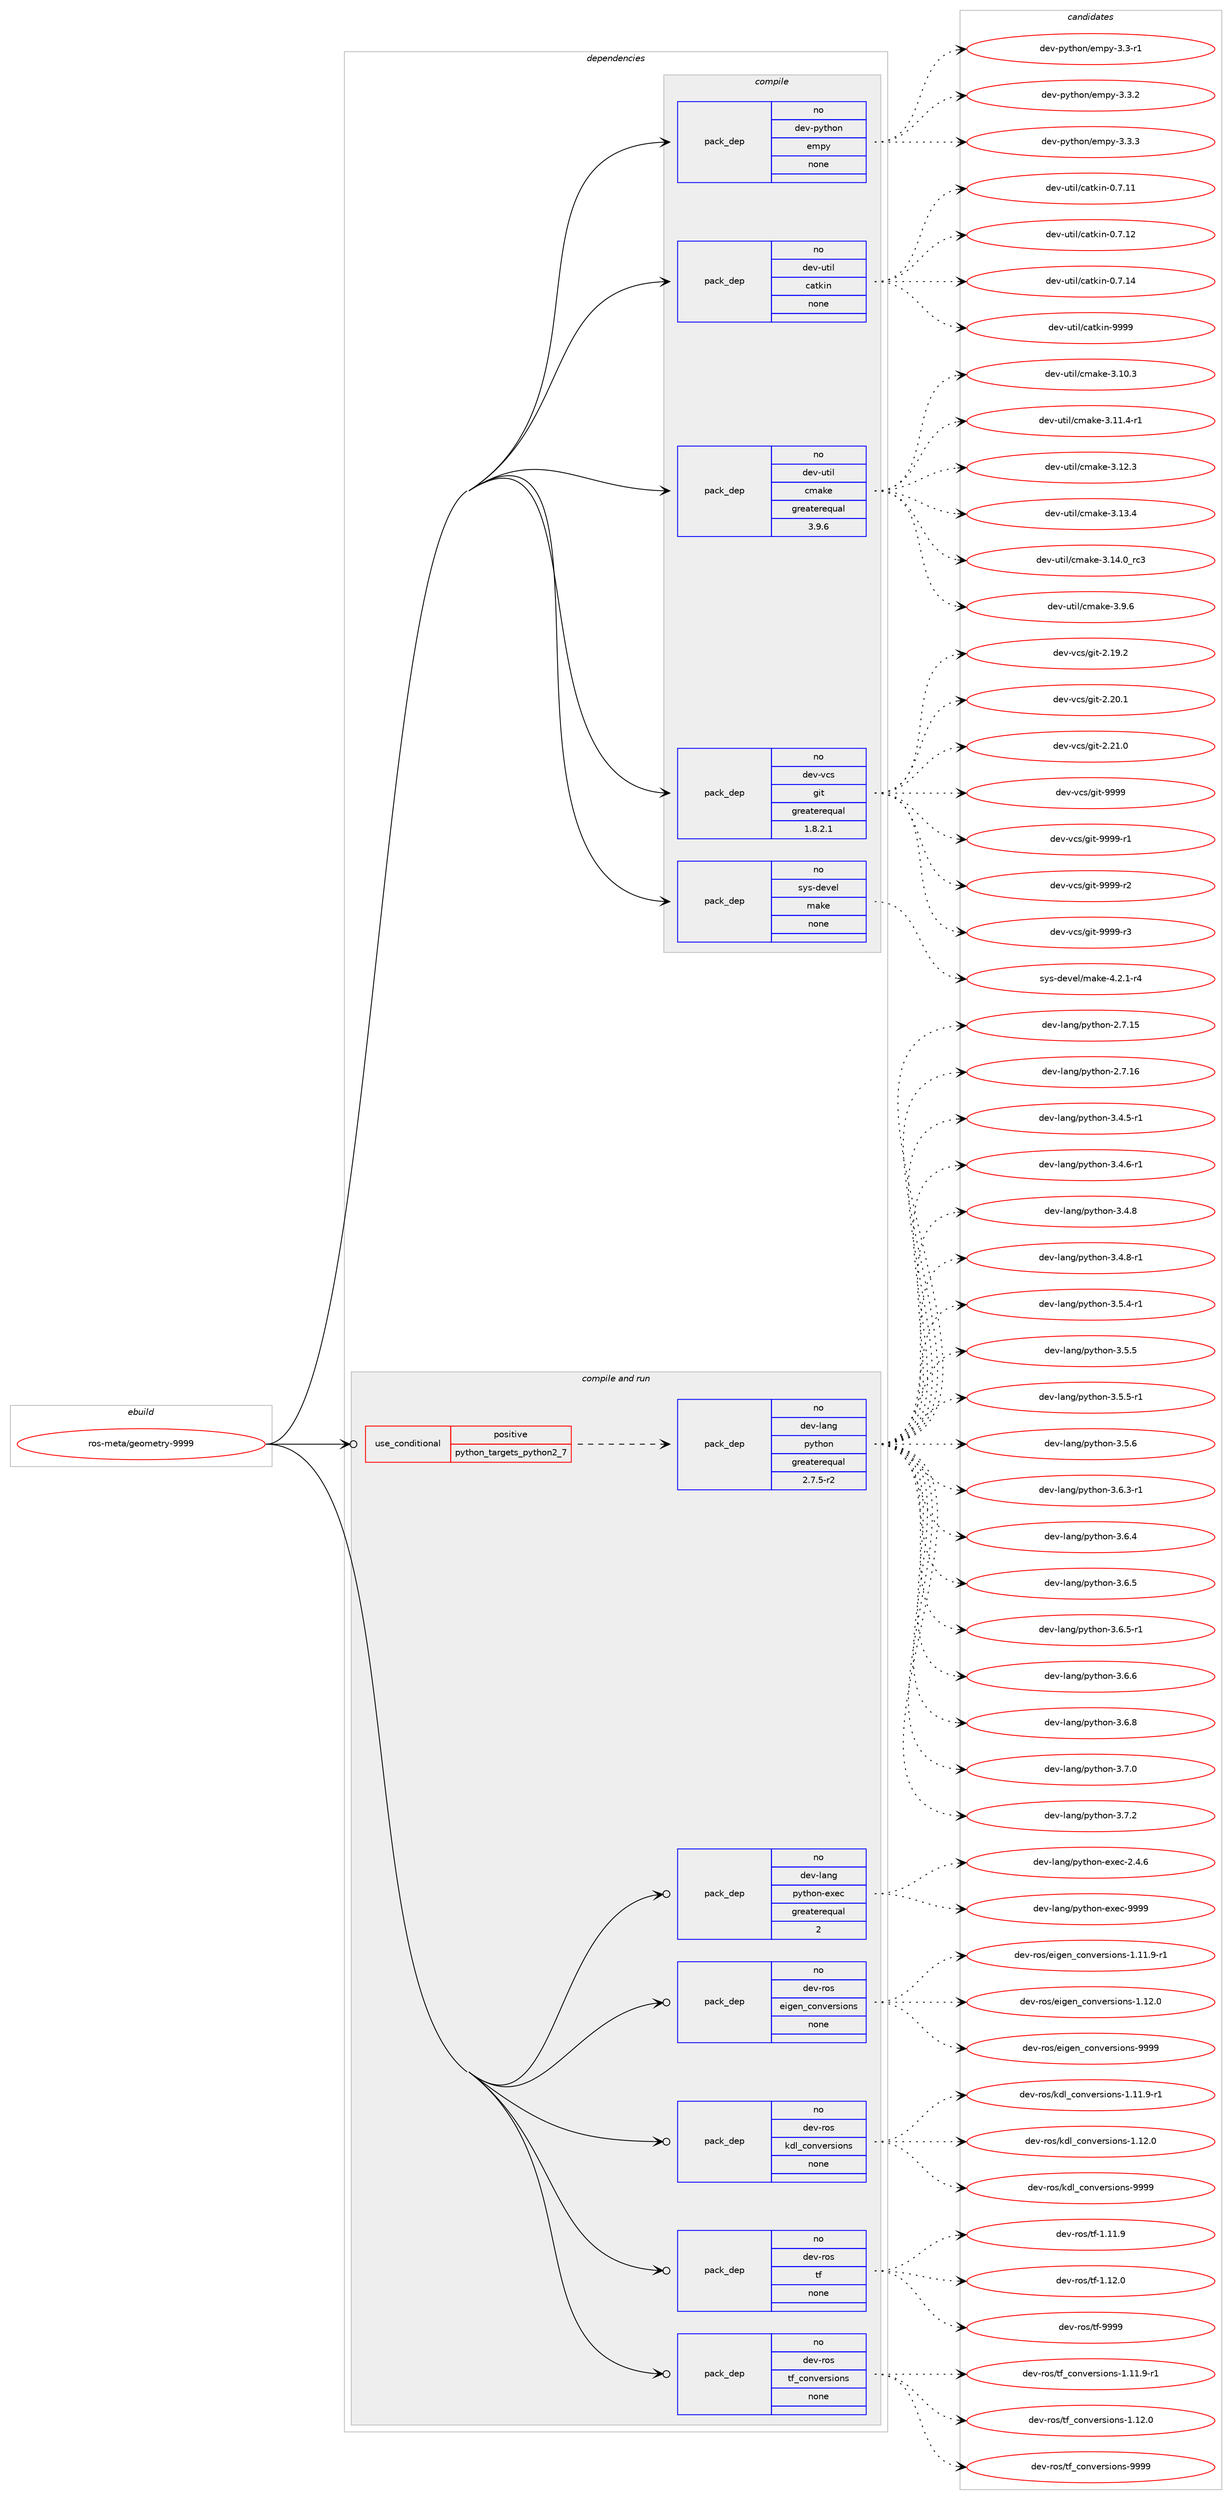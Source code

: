 digraph prolog {

# *************
# Graph options
# *************

newrank=true;
concentrate=true;
compound=true;
graph [rankdir=LR,fontname=Helvetica,fontsize=10,ranksep=1.5];#, ranksep=2.5, nodesep=0.2];
edge  [arrowhead=vee];
node  [fontname=Helvetica,fontsize=10];

# **********
# The ebuild
# **********

subgraph cluster_leftcol {
color=gray;
rank=same;
label=<<i>ebuild</i>>;
id [label="ros-meta/geometry-9999", color=red, width=4, href="../ros-meta/geometry-9999.svg"];
}

# ****************
# The dependencies
# ****************

subgraph cluster_midcol {
color=gray;
label=<<i>dependencies</i>>;
subgraph cluster_compile {
fillcolor="#eeeeee";
style=filled;
label=<<i>compile</i>>;
subgraph pack1203492 {
dependency1682739 [label=<<TABLE BORDER="0" CELLBORDER="1" CELLSPACING="0" CELLPADDING="4" WIDTH="220"><TR><TD ROWSPAN="6" CELLPADDING="30">pack_dep</TD></TR><TR><TD WIDTH="110">no</TD></TR><TR><TD>dev-python</TD></TR><TR><TD>empy</TD></TR><TR><TD>none</TD></TR><TR><TD></TD></TR></TABLE>>, shape=none, color=blue];
}
id:e -> dependency1682739:w [weight=20,style="solid",arrowhead="vee"];
subgraph pack1203493 {
dependency1682740 [label=<<TABLE BORDER="0" CELLBORDER="1" CELLSPACING="0" CELLPADDING="4" WIDTH="220"><TR><TD ROWSPAN="6" CELLPADDING="30">pack_dep</TD></TR><TR><TD WIDTH="110">no</TD></TR><TR><TD>dev-util</TD></TR><TR><TD>catkin</TD></TR><TR><TD>none</TD></TR><TR><TD></TD></TR></TABLE>>, shape=none, color=blue];
}
id:e -> dependency1682740:w [weight=20,style="solid",arrowhead="vee"];
subgraph pack1203494 {
dependency1682741 [label=<<TABLE BORDER="0" CELLBORDER="1" CELLSPACING="0" CELLPADDING="4" WIDTH="220"><TR><TD ROWSPAN="6" CELLPADDING="30">pack_dep</TD></TR><TR><TD WIDTH="110">no</TD></TR><TR><TD>dev-util</TD></TR><TR><TD>cmake</TD></TR><TR><TD>greaterequal</TD></TR><TR><TD>3.9.6</TD></TR></TABLE>>, shape=none, color=blue];
}
id:e -> dependency1682741:w [weight=20,style="solid",arrowhead="vee"];
subgraph pack1203495 {
dependency1682742 [label=<<TABLE BORDER="0" CELLBORDER="1" CELLSPACING="0" CELLPADDING="4" WIDTH="220"><TR><TD ROWSPAN="6" CELLPADDING="30">pack_dep</TD></TR><TR><TD WIDTH="110">no</TD></TR><TR><TD>dev-vcs</TD></TR><TR><TD>git</TD></TR><TR><TD>greaterequal</TD></TR><TR><TD>1.8.2.1</TD></TR></TABLE>>, shape=none, color=blue];
}
id:e -> dependency1682742:w [weight=20,style="solid",arrowhead="vee"];
subgraph pack1203496 {
dependency1682743 [label=<<TABLE BORDER="0" CELLBORDER="1" CELLSPACING="0" CELLPADDING="4" WIDTH="220"><TR><TD ROWSPAN="6" CELLPADDING="30">pack_dep</TD></TR><TR><TD WIDTH="110">no</TD></TR><TR><TD>sys-devel</TD></TR><TR><TD>make</TD></TR><TR><TD>none</TD></TR><TR><TD></TD></TR></TABLE>>, shape=none, color=blue];
}
id:e -> dependency1682743:w [weight=20,style="solid",arrowhead="vee"];
}
subgraph cluster_compileandrun {
fillcolor="#eeeeee";
style=filled;
label=<<i>compile and run</i>>;
subgraph cond451718 {
dependency1682744 [label=<<TABLE BORDER="0" CELLBORDER="1" CELLSPACING="0" CELLPADDING="4"><TR><TD ROWSPAN="3" CELLPADDING="10">use_conditional</TD></TR><TR><TD>positive</TD></TR><TR><TD>python_targets_python2_7</TD></TR></TABLE>>, shape=none, color=red];
subgraph pack1203497 {
dependency1682745 [label=<<TABLE BORDER="0" CELLBORDER="1" CELLSPACING="0" CELLPADDING="4" WIDTH="220"><TR><TD ROWSPAN="6" CELLPADDING="30">pack_dep</TD></TR><TR><TD WIDTH="110">no</TD></TR><TR><TD>dev-lang</TD></TR><TR><TD>python</TD></TR><TR><TD>greaterequal</TD></TR><TR><TD>2.7.5-r2</TD></TR></TABLE>>, shape=none, color=blue];
}
dependency1682744:e -> dependency1682745:w [weight=20,style="dashed",arrowhead="vee"];
}
id:e -> dependency1682744:w [weight=20,style="solid",arrowhead="odotvee"];
subgraph pack1203498 {
dependency1682746 [label=<<TABLE BORDER="0" CELLBORDER="1" CELLSPACING="0" CELLPADDING="4" WIDTH="220"><TR><TD ROWSPAN="6" CELLPADDING="30">pack_dep</TD></TR><TR><TD WIDTH="110">no</TD></TR><TR><TD>dev-lang</TD></TR><TR><TD>python-exec</TD></TR><TR><TD>greaterequal</TD></TR><TR><TD>2</TD></TR></TABLE>>, shape=none, color=blue];
}
id:e -> dependency1682746:w [weight=20,style="solid",arrowhead="odotvee"];
subgraph pack1203499 {
dependency1682747 [label=<<TABLE BORDER="0" CELLBORDER="1" CELLSPACING="0" CELLPADDING="4" WIDTH="220"><TR><TD ROWSPAN="6" CELLPADDING="30">pack_dep</TD></TR><TR><TD WIDTH="110">no</TD></TR><TR><TD>dev-ros</TD></TR><TR><TD>eigen_conversions</TD></TR><TR><TD>none</TD></TR><TR><TD></TD></TR></TABLE>>, shape=none, color=blue];
}
id:e -> dependency1682747:w [weight=20,style="solid",arrowhead="odotvee"];
subgraph pack1203500 {
dependency1682748 [label=<<TABLE BORDER="0" CELLBORDER="1" CELLSPACING="0" CELLPADDING="4" WIDTH="220"><TR><TD ROWSPAN="6" CELLPADDING="30">pack_dep</TD></TR><TR><TD WIDTH="110">no</TD></TR><TR><TD>dev-ros</TD></TR><TR><TD>kdl_conversions</TD></TR><TR><TD>none</TD></TR><TR><TD></TD></TR></TABLE>>, shape=none, color=blue];
}
id:e -> dependency1682748:w [weight=20,style="solid",arrowhead="odotvee"];
subgraph pack1203501 {
dependency1682749 [label=<<TABLE BORDER="0" CELLBORDER="1" CELLSPACING="0" CELLPADDING="4" WIDTH="220"><TR><TD ROWSPAN="6" CELLPADDING="30">pack_dep</TD></TR><TR><TD WIDTH="110">no</TD></TR><TR><TD>dev-ros</TD></TR><TR><TD>tf</TD></TR><TR><TD>none</TD></TR><TR><TD></TD></TR></TABLE>>, shape=none, color=blue];
}
id:e -> dependency1682749:w [weight=20,style="solid",arrowhead="odotvee"];
subgraph pack1203502 {
dependency1682750 [label=<<TABLE BORDER="0" CELLBORDER="1" CELLSPACING="0" CELLPADDING="4" WIDTH="220"><TR><TD ROWSPAN="6" CELLPADDING="30">pack_dep</TD></TR><TR><TD WIDTH="110">no</TD></TR><TR><TD>dev-ros</TD></TR><TR><TD>tf_conversions</TD></TR><TR><TD>none</TD></TR><TR><TD></TD></TR></TABLE>>, shape=none, color=blue];
}
id:e -> dependency1682750:w [weight=20,style="solid",arrowhead="odotvee"];
}
subgraph cluster_run {
fillcolor="#eeeeee";
style=filled;
label=<<i>run</i>>;
}
}

# **************
# The candidates
# **************

subgraph cluster_choices {
rank=same;
color=gray;
label=<<i>candidates</i>>;

subgraph choice1203492 {
color=black;
nodesep=1;
choice1001011184511212111610411111047101109112121455146514511449 [label="dev-python/empy-3.3-r1", color=red, width=4,href="../dev-python/empy-3.3-r1.svg"];
choice1001011184511212111610411111047101109112121455146514650 [label="dev-python/empy-3.3.2", color=red, width=4,href="../dev-python/empy-3.3.2.svg"];
choice1001011184511212111610411111047101109112121455146514651 [label="dev-python/empy-3.3.3", color=red, width=4,href="../dev-python/empy-3.3.3.svg"];
dependency1682739:e -> choice1001011184511212111610411111047101109112121455146514511449:w [style=dotted,weight="100"];
dependency1682739:e -> choice1001011184511212111610411111047101109112121455146514650:w [style=dotted,weight="100"];
dependency1682739:e -> choice1001011184511212111610411111047101109112121455146514651:w [style=dotted,weight="100"];
}
subgraph choice1203493 {
color=black;
nodesep=1;
choice1001011184511711610510847999711610710511045484655464949 [label="dev-util/catkin-0.7.11", color=red, width=4,href="../dev-util/catkin-0.7.11.svg"];
choice1001011184511711610510847999711610710511045484655464950 [label="dev-util/catkin-0.7.12", color=red, width=4,href="../dev-util/catkin-0.7.12.svg"];
choice1001011184511711610510847999711610710511045484655464952 [label="dev-util/catkin-0.7.14", color=red, width=4,href="../dev-util/catkin-0.7.14.svg"];
choice100101118451171161051084799971161071051104557575757 [label="dev-util/catkin-9999", color=red, width=4,href="../dev-util/catkin-9999.svg"];
dependency1682740:e -> choice1001011184511711610510847999711610710511045484655464949:w [style=dotted,weight="100"];
dependency1682740:e -> choice1001011184511711610510847999711610710511045484655464950:w [style=dotted,weight="100"];
dependency1682740:e -> choice1001011184511711610510847999711610710511045484655464952:w [style=dotted,weight="100"];
dependency1682740:e -> choice100101118451171161051084799971161071051104557575757:w [style=dotted,weight="100"];
}
subgraph choice1203494 {
color=black;
nodesep=1;
choice1001011184511711610510847991099710710145514649484651 [label="dev-util/cmake-3.10.3", color=red, width=4,href="../dev-util/cmake-3.10.3.svg"];
choice10010111845117116105108479910997107101455146494946524511449 [label="dev-util/cmake-3.11.4-r1", color=red, width=4,href="../dev-util/cmake-3.11.4-r1.svg"];
choice1001011184511711610510847991099710710145514649504651 [label="dev-util/cmake-3.12.3", color=red, width=4,href="../dev-util/cmake-3.12.3.svg"];
choice1001011184511711610510847991099710710145514649514652 [label="dev-util/cmake-3.13.4", color=red, width=4,href="../dev-util/cmake-3.13.4.svg"];
choice1001011184511711610510847991099710710145514649524648951149951 [label="dev-util/cmake-3.14.0_rc3", color=red, width=4,href="../dev-util/cmake-3.14.0_rc3.svg"];
choice10010111845117116105108479910997107101455146574654 [label="dev-util/cmake-3.9.6", color=red, width=4,href="../dev-util/cmake-3.9.6.svg"];
dependency1682741:e -> choice1001011184511711610510847991099710710145514649484651:w [style=dotted,weight="100"];
dependency1682741:e -> choice10010111845117116105108479910997107101455146494946524511449:w [style=dotted,weight="100"];
dependency1682741:e -> choice1001011184511711610510847991099710710145514649504651:w [style=dotted,weight="100"];
dependency1682741:e -> choice1001011184511711610510847991099710710145514649514652:w [style=dotted,weight="100"];
dependency1682741:e -> choice1001011184511711610510847991099710710145514649524648951149951:w [style=dotted,weight="100"];
dependency1682741:e -> choice10010111845117116105108479910997107101455146574654:w [style=dotted,weight="100"];
}
subgraph choice1203495 {
color=black;
nodesep=1;
choice10010111845118991154710310511645504649574650 [label="dev-vcs/git-2.19.2", color=red, width=4,href="../dev-vcs/git-2.19.2.svg"];
choice10010111845118991154710310511645504650484649 [label="dev-vcs/git-2.20.1", color=red, width=4,href="../dev-vcs/git-2.20.1.svg"];
choice10010111845118991154710310511645504650494648 [label="dev-vcs/git-2.21.0", color=red, width=4,href="../dev-vcs/git-2.21.0.svg"];
choice1001011184511899115471031051164557575757 [label="dev-vcs/git-9999", color=red, width=4,href="../dev-vcs/git-9999.svg"];
choice10010111845118991154710310511645575757574511449 [label="dev-vcs/git-9999-r1", color=red, width=4,href="../dev-vcs/git-9999-r1.svg"];
choice10010111845118991154710310511645575757574511450 [label="dev-vcs/git-9999-r2", color=red, width=4,href="../dev-vcs/git-9999-r2.svg"];
choice10010111845118991154710310511645575757574511451 [label="dev-vcs/git-9999-r3", color=red, width=4,href="../dev-vcs/git-9999-r3.svg"];
dependency1682742:e -> choice10010111845118991154710310511645504649574650:w [style=dotted,weight="100"];
dependency1682742:e -> choice10010111845118991154710310511645504650484649:w [style=dotted,weight="100"];
dependency1682742:e -> choice10010111845118991154710310511645504650494648:w [style=dotted,weight="100"];
dependency1682742:e -> choice1001011184511899115471031051164557575757:w [style=dotted,weight="100"];
dependency1682742:e -> choice10010111845118991154710310511645575757574511449:w [style=dotted,weight="100"];
dependency1682742:e -> choice10010111845118991154710310511645575757574511450:w [style=dotted,weight="100"];
dependency1682742:e -> choice10010111845118991154710310511645575757574511451:w [style=dotted,weight="100"];
}
subgraph choice1203496 {
color=black;
nodesep=1;
choice1151211154510010111810110847109971071014552465046494511452 [label="sys-devel/make-4.2.1-r4", color=red, width=4,href="../sys-devel/make-4.2.1-r4.svg"];
dependency1682743:e -> choice1151211154510010111810110847109971071014552465046494511452:w [style=dotted,weight="100"];
}
subgraph choice1203497 {
color=black;
nodesep=1;
choice10010111845108971101034711212111610411111045504655464953 [label="dev-lang/python-2.7.15", color=red, width=4,href="../dev-lang/python-2.7.15.svg"];
choice10010111845108971101034711212111610411111045504655464954 [label="dev-lang/python-2.7.16", color=red, width=4,href="../dev-lang/python-2.7.16.svg"];
choice1001011184510897110103471121211161041111104551465246534511449 [label="dev-lang/python-3.4.5-r1", color=red, width=4,href="../dev-lang/python-3.4.5-r1.svg"];
choice1001011184510897110103471121211161041111104551465246544511449 [label="dev-lang/python-3.4.6-r1", color=red, width=4,href="../dev-lang/python-3.4.6-r1.svg"];
choice100101118451089711010347112121116104111110455146524656 [label="dev-lang/python-3.4.8", color=red, width=4,href="../dev-lang/python-3.4.8.svg"];
choice1001011184510897110103471121211161041111104551465246564511449 [label="dev-lang/python-3.4.8-r1", color=red, width=4,href="../dev-lang/python-3.4.8-r1.svg"];
choice1001011184510897110103471121211161041111104551465346524511449 [label="dev-lang/python-3.5.4-r1", color=red, width=4,href="../dev-lang/python-3.5.4-r1.svg"];
choice100101118451089711010347112121116104111110455146534653 [label="dev-lang/python-3.5.5", color=red, width=4,href="../dev-lang/python-3.5.5.svg"];
choice1001011184510897110103471121211161041111104551465346534511449 [label="dev-lang/python-3.5.5-r1", color=red, width=4,href="../dev-lang/python-3.5.5-r1.svg"];
choice100101118451089711010347112121116104111110455146534654 [label="dev-lang/python-3.5.6", color=red, width=4,href="../dev-lang/python-3.5.6.svg"];
choice1001011184510897110103471121211161041111104551465446514511449 [label="dev-lang/python-3.6.3-r1", color=red, width=4,href="../dev-lang/python-3.6.3-r1.svg"];
choice100101118451089711010347112121116104111110455146544652 [label="dev-lang/python-3.6.4", color=red, width=4,href="../dev-lang/python-3.6.4.svg"];
choice100101118451089711010347112121116104111110455146544653 [label="dev-lang/python-3.6.5", color=red, width=4,href="../dev-lang/python-3.6.5.svg"];
choice1001011184510897110103471121211161041111104551465446534511449 [label="dev-lang/python-3.6.5-r1", color=red, width=4,href="../dev-lang/python-3.6.5-r1.svg"];
choice100101118451089711010347112121116104111110455146544654 [label="dev-lang/python-3.6.6", color=red, width=4,href="../dev-lang/python-3.6.6.svg"];
choice100101118451089711010347112121116104111110455146544656 [label="dev-lang/python-3.6.8", color=red, width=4,href="../dev-lang/python-3.6.8.svg"];
choice100101118451089711010347112121116104111110455146554648 [label="dev-lang/python-3.7.0", color=red, width=4,href="../dev-lang/python-3.7.0.svg"];
choice100101118451089711010347112121116104111110455146554650 [label="dev-lang/python-3.7.2", color=red, width=4,href="../dev-lang/python-3.7.2.svg"];
dependency1682745:e -> choice10010111845108971101034711212111610411111045504655464953:w [style=dotted,weight="100"];
dependency1682745:e -> choice10010111845108971101034711212111610411111045504655464954:w [style=dotted,weight="100"];
dependency1682745:e -> choice1001011184510897110103471121211161041111104551465246534511449:w [style=dotted,weight="100"];
dependency1682745:e -> choice1001011184510897110103471121211161041111104551465246544511449:w [style=dotted,weight="100"];
dependency1682745:e -> choice100101118451089711010347112121116104111110455146524656:w [style=dotted,weight="100"];
dependency1682745:e -> choice1001011184510897110103471121211161041111104551465246564511449:w [style=dotted,weight="100"];
dependency1682745:e -> choice1001011184510897110103471121211161041111104551465346524511449:w [style=dotted,weight="100"];
dependency1682745:e -> choice100101118451089711010347112121116104111110455146534653:w [style=dotted,weight="100"];
dependency1682745:e -> choice1001011184510897110103471121211161041111104551465346534511449:w [style=dotted,weight="100"];
dependency1682745:e -> choice100101118451089711010347112121116104111110455146534654:w [style=dotted,weight="100"];
dependency1682745:e -> choice1001011184510897110103471121211161041111104551465446514511449:w [style=dotted,weight="100"];
dependency1682745:e -> choice100101118451089711010347112121116104111110455146544652:w [style=dotted,weight="100"];
dependency1682745:e -> choice100101118451089711010347112121116104111110455146544653:w [style=dotted,weight="100"];
dependency1682745:e -> choice1001011184510897110103471121211161041111104551465446534511449:w [style=dotted,weight="100"];
dependency1682745:e -> choice100101118451089711010347112121116104111110455146544654:w [style=dotted,weight="100"];
dependency1682745:e -> choice100101118451089711010347112121116104111110455146544656:w [style=dotted,weight="100"];
dependency1682745:e -> choice100101118451089711010347112121116104111110455146554648:w [style=dotted,weight="100"];
dependency1682745:e -> choice100101118451089711010347112121116104111110455146554650:w [style=dotted,weight="100"];
}
subgraph choice1203498 {
color=black;
nodesep=1;
choice1001011184510897110103471121211161041111104510112010199455046524654 [label="dev-lang/python-exec-2.4.6", color=red, width=4,href="../dev-lang/python-exec-2.4.6.svg"];
choice10010111845108971101034711212111610411111045101120101994557575757 [label="dev-lang/python-exec-9999", color=red, width=4,href="../dev-lang/python-exec-9999.svg"];
dependency1682746:e -> choice1001011184510897110103471121211161041111104510112010199455046524654:w [style=dotted,weight="100"];
dependency1682746:e -> choice10010111845108971101034711212111610411111045101120101994557575757:w [style=dotted,weight="100"];
}
subgraph choice1203499 {
color=black;
nodesep=1;
choice10010111845114111115471011051031011109599111110118101114115105111110115454946494946574511449 [label="dev-ros/eigen_conversions-1.11.9-r1", color=red, width=4,href="../dev-ros/eigen_conversions-1.11.9-r1.svg"];
choice1001011184511411111547101105103101110959911111011810111411510511111011545494649504648 [label="dev-ros/eigen_conversions-1.12.0", color=red, width=4,href="../dev-ros/eigen_conversions-1.12.0.svg"];
choice100101118451141111154710110510310111095991111101181011141151051111101154557575757 [label="dev-ros/eigen_conversions-9999", color=red, width=4,href="../dev-ros/eigen_conversions-9999.svg"];
dependency1682747:e -> choice10010111845114111115471011051031011109599111110118101114115105111110115454946494946574511449:w [style=dotted,weight="100"];
dependency1682747:e -> choice1001011184511411111547101105103101110959911111011810111411510511111011545494649504648:w [style=dotted,weight="100"];
dependency1682747:e -> choice100101118451141111154710110510310111095991111101181011141151051111101154557575757:w [style=dotted,weight="100"];
}
subgraph choice1203500 {
color=black;
nodesep=1;
choice10010111845114111115471071001089599111110118101114115105111110115454946494946574511449 [label="dev-ros/kdl_conversions-1.11.9-r1", color=red, width=4,href="../dev-ros/kdl_conversions-1.11.9-r1.svg"];
choice1001011184511411111547107100108959911111011810111411510511111011545494649504648 [label="dev-ros/kdl_conversions-1.12.0", color=red, width=4,href="../dev-ros/kdl_conversions-1.12.0.svg"];
choice100101118451141111154710710010895991111101181011141151051111101154557575757 [label="dev-ros/kdl_conversions-9999", color=red, width=4,href="../dev-ros/kdl_conversions-9999.svg"];
dependency1682748:e -> choice10010111845114111115471071001089599111110118101114115105111110115454946494946574511449:w [style=dotted,weight="100"];
dependency1682748:e -> choice1001011184511411111547107100108959911111011810111411510511111011545494649504648:w [style=dotted,weight="100"];
dependency1682748:e -> choice100101118451141111154710710010895991111101181011141151051111101154557575757:w [style=dotted,weight="100"];
}
subgraph choice1203501 {
color=black;
nodesep=1;
choice100101118451141111154711610245494649494657 [label="dev-ros/tf-1.11.9", color=red, width=4,href="../dev-ros/tf-1.11.9.svg"];
choice100101118451141111154711610245494649504648 [label="dev-ros/tf-1.12.0", color=red, width=4,href="../dev-ros/tf-1.12.0.svg"];
choice10010111845114111115471161024557575757 [label="dev-ros/tf-9999", color=red, width=4,href="../dev-ros/tf-9999.svg"];
dependency1682749:e -> choice100101118451141111154711610245494649494657:w [style=dotted,weight="100"];
dependency1682749:e -> choice100101118451141111154711610245494649504648:w [style=dotted,weight="100"];
dependency1682749:e -> choice10010111845114111115471161024557575757:w [style=dotted,weight="100"];
}
subgraph choice1203502 {
color=black;
nodesep=1;
choice10010111845114111115471161029599111110118101114115105111110115454946494946574511449 [label="dev-ros/tf_conversions-1.11.9-r1", color=red, width=4,href="../dev-ros/tf_conversions-1.11.9-r1.svg"];
choice1001011184511411111547116102959911111011810111411510511111011545494649504648 [label="dev-ros/tf_conversions-1.12.0", color=red, width=4,href="../dev-ros/tf_conversions-1.12.0.svg"];
choice100101118451141111154711610295991111101181011141151051111101154557575757 [label="dev-ros/tf_conversions-9999", color=red, width=4,href="../dev-ros/tf_conversions-9999.svg"];
dependency1682750:e -> choice10010111845114111115471161029599111110118101114115105111110115454946494946574511449:w [style=dotted,weight="100"];
dependency1682750:e -> choice1001011184511411111547116102959911111011810111411510511111011545494649504648:w [style=dotted,weight="100"];
dependency1682750:e -> choice100101118451141111154711610295991111101181011141151051111101154557575757:w [style=dotted,weight="100"];
}
}

}
